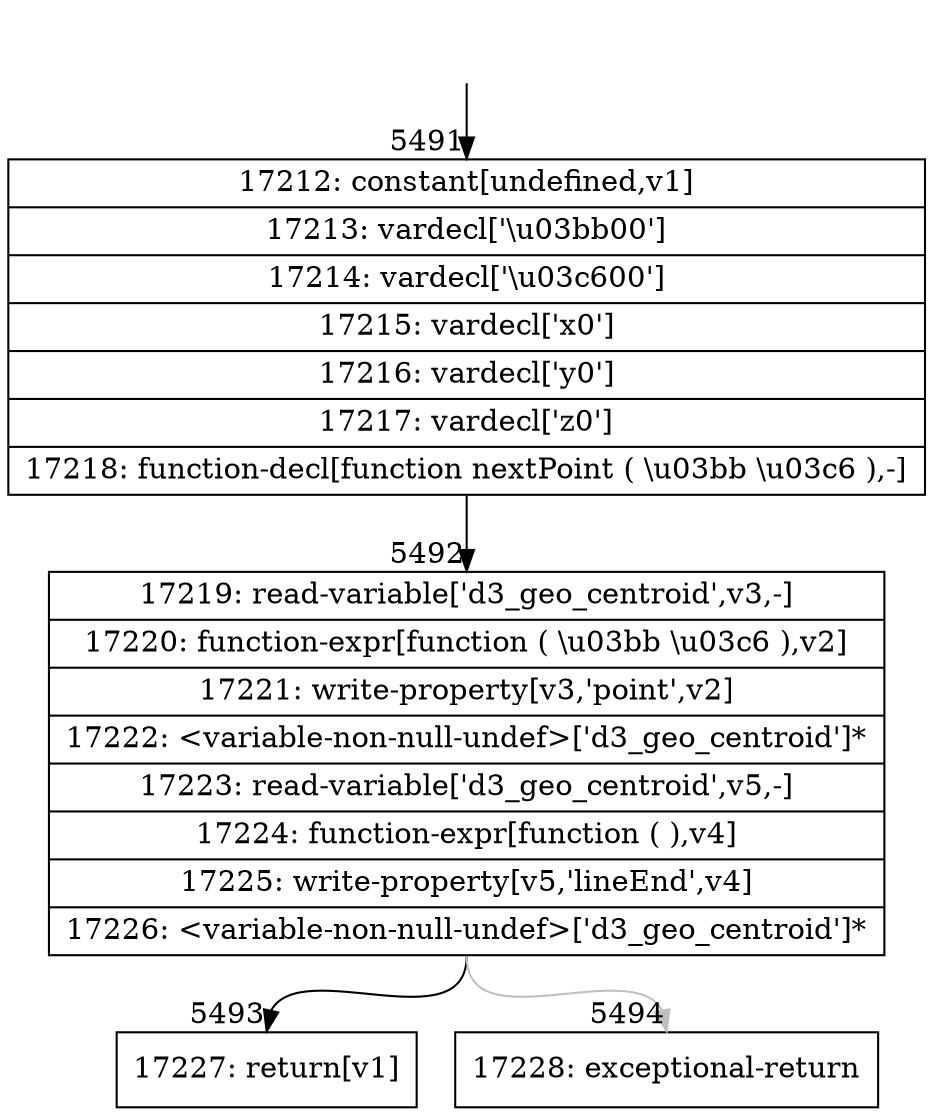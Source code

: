 digraph {
rankdir="TD"
BB_entry520[shape=none,label=""];
BB_entry520 -> BB5491 [tailport=s, headport=n, headlabel="    5491"]
BB5491 [shape=record label="{17212: constant[undefined,v1]|17213: vardecl['\\u03bb00']|17214: vardecl['\\u03c600']|17215: vardecl['x0']|17216: vardecl['y0']|17217: vardecl['z0']|17218: function-decl[function nextPoint ( \\u03bb \\u03c6 ),-]}" ] 
BB5491 -> BB5492 [tailport=s, headport=n, headlabel="      5492"]
BB5492 [shape=record label="{17219: read-variable['d3_geo_centroid',v3,-]|17220: function-expr[function ( \\u03bb \\u03c6 ),v2]|17221: write-property[v3,'point',v2]|17222: \<variable-non-null-undef\>['d3_geo_centroid']*|17223: read-variable['d3_geo_centroid',v5,-]|17224: function-expr[function ( ),v4]|17225: write-property[v5,'lineEnd',v4]|17226: \<variable-non-null-undef\>['d3_geo_centroid']*}" ] 
BB5492 -> BB5493 [tailport=s, headport=n, headlabel="      5493"]
BB5492 -> BB5494 [tailport=s, headport=n, color=gray, headlabel="      5494"]
BB5493 [shape=record label="{17227: return[v1]}" ] 
BB5494 [shape=record label="{17228: exceptional-return}" ] 
//#$~ 3215
}
